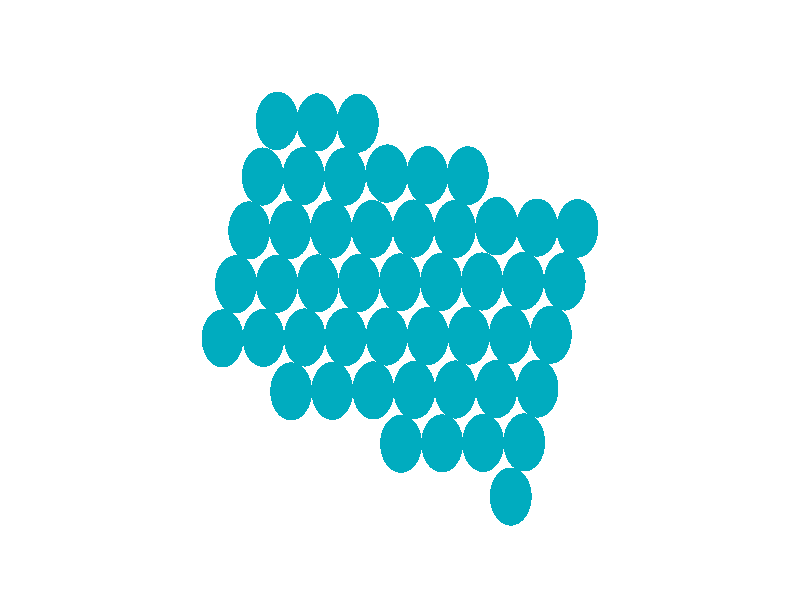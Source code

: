 #include "colors.inc"
#include "finish.inc"

global_settings {assumed_gamma 1 max_trace_level 6}
background {color White}
camera {orthographic
  right -47.47*x up 25.61*y
  direction 1.00*z
  location <0,0,50.00> look_at <0,0,0>}
light_source {<  2.00,   3.00,  40.00> color White
  area_light <0.70, 0, 0>, <0, 0.70, 0>, 3, 3
  adaptive 1 jitter}

#declare simple = finish {phong 0.7}
#declare pale = finish {ambient .5 diffuse .85 roughness .001 specular 0.200 }
#declare intermediate = finish {ambient 0.3 diffuse 0.6 specular 0.10 roughness 0.04 }
#declare vmd = finish {ambient .0 diffuse .65 phong 0.1 phong_size 40. specular 0.500 }
#declare jmol = finish {ambient .2 diffuse .6 specular 1 roughness .001 metallic}
#declare ase2 = finish {ambient 0.05 brilliance 3 diffuse 0.6 metallic specular 0.70 roughness 0.04 reflection 0.15}
#declare ase3 = finish {ambient .15 brilliance 2 diffuse .6 metallic specular 1. roughness .001 reflection .0}
#declare glass = finish {ambient .05 diffuse .3 specular 1. roughness .001}
#declare glass2 = finish {ambient .0 diffuse .3 specular 1. reflection .25 roughness .001}
#declare Rcell = 0.070;
#declare Rbond = 0.100;

#macro atom(LOC, R, COL, TRANS, FIN)
  sphere{LOC, R texture{pigment{color COL transmit TRANS} finish{FIN}}}
#end
#macro constrain(LOC, R, COL, TRANS FIN)
union{torus{R, Rcell rotate 45*z texture{pigment{color COL transmit TRANS} finish{FIN}}}
      torus{R, Rcell rotate -45*z texture{pigment{color COL transmit TRANS} finish{FIN}}}
      translate LOC}
#end

atom(< -7.35,   9.35, -12.67>, 0.28, rgb <1.00, 1.00, 1.00>, 0.0, simple) // #0 
atom(< -8.95,   2.97, -15.48>, 1.24, rgb <0.00, 0.41, 0.52>, 0.0, simple) // #1 
atom(<-10.53,  -1.64, -15.48>, 1.24, rgb <0.00, 0.41, 0.52>, 0.0, simple) // #2 
atom(< -5.66,  -1.60, -15.48>, 1.24, rgb <0.00, 0.41, 0.52>, 0.0, simple) // #3 
atom(< -7.31,   0.69, -15.48>, 1.24, rgb <0.00, 0.41, 0.52>, 0.0, simple) // #4 
atom(< -8.10,  -1.62, -14.07>, 1.24, rgb <0.00, 0.41, 0.52>, 0.0, simple) // #5 
atom(< -9.74,   0.67, -14.07>, 1.24, rgb <0.00, 0.41, 0.52>, 0.0, simple) // #6 
atom(< -4.87,   0.71, -14.07>, 1.24, rgb <0.00, 0.41, 0.52>, 0.0, simple) // #7 
atom(< -6.46,  -3.90, -14.07>, 1.24, rgb <0.00, 0.41, 0.52>, 0.0, simple) // #8 
atom(< -2.51,   7.53, -15.48>, 1.24, rgb <0.00, 0.41, 0.52>, 0.0, simple) // #9 
atom(< -4.08,   3.01, -15.48>, 1.24, rgb <0.00, 0.41, 0.52>, 0.0, simple) // #10 
atom(< -5.72,   5.29, -15.48>, 1.24, rgb <0.00, 0.41, 0.52>, 0.0, simple) // #11 
atom(< -7.32,   7.63, -15.48>, 1.24, rgb <0.00, 0.41, 0.52>, 0.0, simple) // #12 
atom(< -8.15,   5.27, -14.07>, 1.24, rgb <0.00, 0.41, 0.52>, 0.0, simple) // #13 
atom(< -3.26,   5.27, -14.07>, 1.24, rgb <0.00, 0.41, 0.52>, 0.0, simple) // #14 
atom(< -4.90,   7.58, -14.08>, 1.24, rgb <0.00, 0.41, 0.52>, 0.0, simple) // #15 
atom(< -6.51,   2.99, -14.07>, 1.24, rgb <0.00, 0.41, 0.52>, 0.0, simple) // #16 
atom(< -8.95,   2.97, -12.67>, 1.24, rgb <0.00, 0.41, 0.52>, 0.0, simple) // #17 
atom(<-10.53,  -1.64, -12.67>, 1.24, rgb <0.00, 0.41, 0.52>, 0.0, simple) // #18 
atom(< -5.66,  -1.60, -12.67>, 1.24, rgb <0.00, 0.41, 0.52>, 0.0, simple) // #19 
atom(< -7.31,   0.69, -12.67>, 1.24, rgb <0.00, 0.41, 0.52>, 0.0, simple) // #20 
atom(< -8.10,  -1.62, -11.26>, 1.24, rgb <0.00, 0.41, 0.52>, 0.0, simple) // #21 
atom(< -9.74,   0.67, -11.26>, 1.24, rgb <0.00, 0.41, 0.52>, 0.0, simple) // #22 
atom(< -4.87,   0.71, -11.26>, 1.24, rgb <0.00, 0.41, 0.52>, 0.0, simple) // #23 
atom(< -6.46,  -3.90, -11.26>, 1.24, rgb <0.00, 0.41, 0.52>, 0.0, simple) // #24 
atom(< -2.50,   7.56, -12.67>, 1.24, rgb <0.00, 0.41, 0.52>, 0.0, simple) // #25 
atom(< -4.08,   3.01, -12.67>, 1.24, rgb <0.00, 0.41, 0.52>, 0.0, simple) // #26 
atom(< -5.72,   5.29, -12.67>, 1.24, rgb <0.00, 0.41, 0.52>, 0.0, simple) // #27 
atom(< -7.27,   7.65, -12.67>, 1.24, rgb <0.00, 0.41, 0.52>, 0.0, simple) // #28 
atom(< -8.15,   5.27, -11.26>, 1.24, rgb <0.00, 0.41, 0.52>, 0.0, simple) // #29 
atom(< -3.26,   5.27, -11.26>, 1.24, rgb <0.00, 0.41, 0.52>, 0.0, simple) // #30 
atom(< -4.90,   7.58, -11.25>, 1.24, rgb <0.00, 0.41, 0.52>, 0.0, simple) // #31 
atom(< -6.51,   2.99, -11.26>, 1.24, rgb <0.00, 0.41, 0.52>, 0.0, simple) // #32 
atom(< -0.84,   7.10, -12.67>, 0.28, rgb <1.00, 1.00, 1.00>, 0.0, simple) // #33 
atom(< -2.43,   0.73, -15.48>, 1.24, rgb <0.00, 0.41, 0.52>, 0.0, simple) // #34 
atom(< -4.02,  -3.88, -15.48>, 1.24, rgb <0.00, 0.41, 0.52>, 0.0, simple) // #35 
atom(<  0.85,  -3.84, -15.48>, 1.24, rgb <0.00, 0.41, 0.52>, 0.0, simple) // #36 
atom(< -0.79,  -1.56, -15.48>, 1.24, rgb <0.00, 0.41, 0.52>, 0.0, simple) // #37 
atom(< -1.58,  -3.86, -14.07>, 1.24, rgb <0.00, 0.41, 0.52>, 0.0, simple) // #38 
atom(< -3.23,  -1.58, -14.07>, 1.24, rgb <0.00, 0.41, 0.52>, 0.0, simple) // #39 
atom(<  1.65,  -1.54, -14.07>, 1.24, rgb <0.00, 0.41, 0.52>, 0.0, simple) // #40 
atom(<  0.06,  -6.14, -14.07>, 1.24, rgb <0.00, 0.41, 0.52>, 0.0, simple) // #41 
atom(<  4.01,   5.29, -15.48>, 1.24, rgb <0.00, 0.41, 0.52>, 0.0, simple) // #42 
atom(<  2.44,   0.77, -15.48>, 1.24, rgb <0.00, 0.41, 0.52>, 0.0, simple) // #43 
atom(<  0.80,   3.05, -15.48>, 1.24, rgb <0.00, 0.41, 0.52>, 0.0, simple) // #44 
atom(< -0.80,   5.39, -15.48>, 1.24, rgb <0.00, 0.41, 0.52>, 0.0, simple) // #45 
atom(< -1.64,   3.03, -14.07>, 1.24, rgb <0.00, 0.41, 0.52>, 0.0, simple) // #46 
atom(<  3.25,   3.03, -14.07>, 1.24, rgb <0.00, 0.41, 0.52>, 0.0, simple) // #47 
atom(<  1.62,   5.33, -14.08>, 1.24, rgb <0.00, 0.41, 0.52>, 0.0, simple) // #48 
atom(<  0.00,   0.75, -14.07>, 1.24, rgb <0.00, 0.41, 0.52>, 0.0, simple) // #49 
atom(< -2.43,   0.73, -12.67>, 1.24, rgb <0.00, 0.41, 0.52>, 0.0, simple) // #50 
atom(< -4.02,  -3.88, -12.67>, 1.24, rgb <0.00, 0.41, 0.52>, 0.0, simple) // #51 
atom(<  0.85,  -3.84, -12.67>, 1.24, rgb <0.00, 0.41, 0.52>, 0.0, simple) // #52 
atom(< -0.79,  -1.56, -12.67>, 1.24, rgb <0.00, 0.41, 0.52>, 0.0, simple) // #53 
atom(< -1.58,  -3.86, -11.26>, 1.24, rgb <0.00, 0.41, 0.52>, 0.0, simple) // #54 
atom(< -3.23,  -1.58, -11.26>, 1.24, rgb <0.00, 0.41, 0.52>, 0.0, simple) // #55 
atom(<  1.65,  -1.54, -11.26>, 1.24, rgb <0.00, 0.41, 0.52>, 0.0, simple) // #56 
atom(<  0.06,  -6.14, -11.26>, 1.24, rgb <0.00, 0.41, 0.52>, 0.0, simple) // #57 
atom(<  4.02,   5.32, -12.67>, 1.24, rgb <0.00, 0.41, 0.52>, 0.0, simple) // #58 
atom(<  2.44,   0.77, -12.67>, 1.24, rgb <0.00, 0.41, 0.52>, 0.0, simple) // #59 
atom(<  0.80,   3.05, -12.67>, 1.24, rgb <0.00, 0.41, 0.52>, 0.0, simple) // #60 
atom(< -0.75,   5.40, -12.67>, 1.24, rgb <0.00, 0.41, 0.52>, 0.0, simple) // #61 
atom(< -1.64,   3.03, -11.26>, 1.24, rgb <0.00, 0.41, 0.52>, 0.0, simple) // #62 
atom(<  3.25,   3.03, -11.26>, 1.24, rgb <0.00, 0.41, 0.52>, 0.0, simple) // #63 
atom(<  1.62,   5.33, -11.25>, 1.24, rgb <0.00, 0.41, 0.52>, 0.0, simple) // #64 
atom(<  0.00,   0.75, -11.26>, 1.24, rgb <0.00, 0.41, 0.52>, 0.0, simple) // #65 
atom(<  5.68,   4.86, -12.67>, 0.28, rgb <1.00, 1.00, 1.00>, 0.0, simple) // #66 
atom(<  4.08,  -1.52, -15.48>, 1.24, rgb <0.00, 0.41, 0.52>, 0.0, simple) // #67 
atom(<  2.50,  -6.12, -15.48>, 1.24, rgb <0.00, 0.41, 0.52>, 0.0, simple) // #68 
atom(<  7.37,  -6.08, -15.48>, 1.24, rgb <0.00, 0.41, 0.52>, 0.0, simple) // #69 
atom(<  5.72,  -3.80, -15.48>, 1.24, rgb <0.00, 0.41, 0.52>, 0.0, simple) // #70 
atom(<  4.93,  -6.10, -14.07>, 1.24, rgb <0.00, 0.41, 0.52>, 0.0, simple) // #71 
atom(<  3.29,  -3.82, -14.07>, 1.24, rgb <0.00, 0.41, 0.52>, 0.0, simple) // #72 
atom(<  8.16,  -3.78, -14.07>, 1.24, rgb <0.00, 0.41, 0.52>, 0.0, simple) // #73 
atom(<  6.57,  -8.39, -14.07>, 1.24, rgb <0.00, 0.41, 0.52>, 0.0, simple) // #74 
atom(< 10.52,   3.05, -15.48>, 1.24, rgb <0.00, 0.41, 0.52>, 0.0, simple) // #75 
atom(<  8.95,  -1.48, -15.48>, 1.24, rgb <0.00, 0.41, 0.52>, 0.0, simple) // #76 
atom(<  7.31,   0.81, -15.48>, 1.24, rgb <0.00, 0.41, 0.52>, 0.0, simple) // #77 
atom(<  5.71,   3.14, -15.48>, 1.24, rgb <0.00, 0.41, 0.52>, 0.0, simple) // #78 
atom(<  4.87,   0.79, -14.07>, 1.24, rgb <0.00, 0.41, 0.52>, 0.0, simple) // #79 
atom(<  9.77,   0.79, -14.07>, 1.24, rgb <0.00, 0.41, 0.52>, 0.0, simple) // #80 
atom(<  8.13,   3.09, -14.08>, 1.24, rgb <0.00, 0.41, 0.52>, 0.0, simple) // #81 
atom(<  6.52,  -1.50, -14.07>, 1.24, rgb <0.00, 0.41, 0.52>, 0.0, simple) // #82 
atom(<  4.08,  -1.52, -12.67>, 1.24, rgb <0.00, 0.41, 0.52>, 0.0, simple) // #83 
atom(<  2.50,  -6.12, -12.67>, 1.24, rgb <0.00, 0.41, 0.52>, 0.0, simple) // #84 
atom(<  7.37,  -6.08, -12.67>, 1.24, rgb <0.00, 0.41, 0.52>, 0.0, simple) // #85 
atom(<  5.72,  -3.80, -12.67>, 1.24, rgb <0.00, 0.41, 0.52>, 0.0, simple) // #86 
atom(<  4.93,  -6.10, -11.26>, 1.24, rgb <0.00, 0.41, 0.52>, 0.0, simple) // #87 
atom(<  3.29,  -3.82, -11.26>, 1.24, rgb <0.00, 0.41, 0.52>, 0.0, simple) // #88 
atom(<  8.16,  -3.78, -11.26>, 1.24, rgb <0.00, 0.41, 0.52>, 0.0, simple) // #89 
atom(<  6.57,  -8.39, -11.26>, 1.24, rgb <0.00, 0.41, 0.52>, 0.0, simple) // #90 
atom(< 10.53,   3.07, -12.67>, 1.24, rgb <0.00, 0.41, 0.52>, 0.0, simple) // #91 
atom(<  8.95,  -1.48, -12.67>, 1.24, rgb <0.00, 0.41, 0.52>, 0.0, simple) // #92 
atom(<  7.31,   0.81, -12.67>, 1.24, rgb <0.00, 0.41, 0.52>, 0.0, simple) // #93 
atom(<  5.76,   3.16, -12.67>, 1.24, rgb <0.00, 0.41, 0.52>, 0.0, simple) // #94 
atom(<  4.87,   0.79, -11.26>, 1.24, rgb <0.00, 0.41, 0.52>, 0.0, simple) // #95 
atom(<  9.77,   0.79, -11.26>, 1.24, rgb <0.00, 0.41, 0.52>, 0.0, simple) // #96 
atom(<  8.13,   3.09, -11.25>, 1.24, rgb <0.00, 0.41, 0.52>, 0.0, simple) // #97 
atom(<  6.52,  -1.50, -11.26>, 1.24, rgb <0.00, 0.41, 0.52>, 0.0, simple) // #98 
atom(< -7.35,   9.35,  -7.04>, 0.28, rgb <1.00, 1.00, 1.00>, 0.0, simple) // #99 
atom(< -8.95,   2.97,  -9.85>, 1.24, rgb <0.00, 0.41, 0.52>, 0.0, simple) // #100 
atom(<-10.53,  -1.64,  -9.85>, 1.24, rgb <0.00, 0.41, 0.52>, 0.0, simple) // #101 
atom(< -5.66,  -1.60,  -9.85>, 1.24, rgb <0.00, 0.41, 0.52>, 0.0, simple) // #102 
atom(< -7.31,   0.69,  -9.85>, 1.24, rgb <0.00, 0.41, 0.52>, 0.0, simple) // #103 
atom(< -8.10,  -1.62,  -8.45>, 1.24, rgb <0.00, 0.41, 0.52>, 0.0, simple) // #104 
atom(< -9.74,   0.67,  -8.45>, 1.24, rgb <0.00, 0.41, 0.52>, 0.0, simple) // #105 
atom(< -4.87,   0.71,  -8.45>, 1.24, rgb <0.00, 0.41, 0.52>, 0.0, simple) // #106 
atom(< -6.46,  -3.90,  -8.45>, 1.24, rgb <0.00, 0.41, 0.52>, 0.0, simple) // #107 
atom(< -2.51,   7.53,  -9.85>, 1.24, rgb <0.00, 0.41, 0.52>, 0.0, simple) // #108 
atom(< -4.08,   3.01,  -9.85>, 1.24, rgb <0.00, 0.41, 0.52>, 0.0, simple) // #109 
atom(< -5.72,   5.29,  -9.85>, 1.24, rgb <0.00, 0.41, 0.52>, 0.0, simple) // #110 
atom(< -7.32,   7.63,  -9.85>, 1.24, rgb <0.00, 0.41, 0.52>, 0.0, simple) // #111 
atom(< -8.15,   5.27,  -8.45>, 1.24, rgb <0.00, 0.41, 0.52>, 0.0, simple) // #112 
atom(< -3.26,   5.27,  -8.45>, 1.24, rgb <0.00, 0.41, 0.52>, 0.0, simple) // #113 
atom(< -4.90,   7.58,  -8.45>, 1.24, rgb <0.00, 0.41, 0.52>, 0.0, simple) // #114 
atom(< -6.51,   2.99,  -8.45>, 1.24, rgb <0.00, 0.41, 0.52>, 0.0, simple) // #115 
atom(< -8.95,   2.97,  -7.04>, 1.24, rgb <0.00, 0.41, 0.52>, 0.0, simple) // #116 
atom(<-10.53,  -1.64,  -7.04>, 1.24, rgb <0.00, 0.41, 0.52>, 0.0, simple) // #117 
atom(< -5.66,  -1.60,  -7.04>, 1.24, rgb <0.00, 0.41, 0.52>, 0.0, simple) // #118 
atom(< -7.31,   0.69,  -7.04>, 1.24, rgb <0.00, 0.41, 0.52>, 0.0, simple) // #119 
atom(< -8.10,  -1.62,  -5.63>, 1.24, rgb <0.00, 0.41, 0.52>, 0.0, simple) // #120 
atom(< -9.74,   0.67,  -5.63>, 1.24, rgb <0.00, 0.41, 0.52>, 0.0, simple) // #121 
atom(< -4.87,   0.71,  -5.63>, 1.24, rgb <0.00, 0.41, 0.52>, 0.0, simple) // #122 
atom(< -6.46,  -3.90,  -5.63>, 1.24, rgb <0.00, 0.41, 0.52>, 0.0, simple) // #123 
atom(< -2.50,   7.56,  -7.04>, 1.24, rgb <0.00, 0.41, 0.52>, 0.0, simple) // #124 
atom(< -4.08,   3.01,  -7.04>, 1.24, rgb <0.00, 0.41, 0.52>, 0.0, simple) // #125 
atom(< -5.72,   5.29,  -7.04>, 1.24, rgb <0.00, 0.41, 0.52>, 0.0, simple) // #126 
atom(< -7.27,   7.65,  -7.04>, 1.24, rgb <0.00, 0.41, 0.52>, 0.0, simple) // #127 
atom(< -8.15,   5.27,  -5.63>, 1.24, rgb <0.00, 0.41, 0.52>, 0.0, simple) // #128 
atom(< -3.26,   5.27,  -5.63>, 1.24, rgb <0.00, 0.41, 0.52>, 0.0, simple) // #129 
atom(< -4.90,   7.58,  -5.63>, 1.24, rgb <0.00, 0.41, 0.52>, 0.0, simple) // #130 
atom(< -6.51,   2.99,  -5.63>, 1.24, rgb <0.00, 0.41, 0.52>, 0.0, simple) // #131 
atom(< -0.84,   7.10,  -7.04>, 0.28, rgb <1.00, 1.00, 1.00>, 0.0, simple) // #132 
atom(< -2.43,   0.73,  -9.85>, 1.24, rgb <0.00, 0.41, 0.52>, 0.0, simple) // #133 
atom(< -4.02,  -3.88,  -9.85>, 1.24, rgb <0.00, 0.41, 0.52>, 0.0, simple) // #134 
atom(<  0.85,  -3.84,  -9.85>, 1.24, rgb <0.00, 0.41, 0.52>, 0.0, simple) // #135 
atom(< -0.79,  -1.56,  -9.85>, 1.24, rgb <0.00, 0.41, 0.52>, 0.0, simple) // #136 
atom(< -1.58,  -3.86,  -8.45>, 1.24, rgb <0.00, 0.41, 0.52>, 0.0, simple) // #137 
atom(< -3.23,  -1.58,  -8.45>, 1.24, rgb <0.00, 0.41, 0.52>, 0.0, simple) // #138 
atom(<  1.65,  -1.54,  -8.45>, 1.24, rgb <0.00, 0.41, 0.52>, 0.0, simple) // #139 
atom(<  0.06,  -6.14,  -8.45>, 1.24, rgb <0.00, 0.41, 0.52>, 0.0, simple) // #140 
atom(<  4.01,   5.29,  -9.85>, 1.24, rgb <0.00, 0.41, 0.52>, 0.0, simple) // #141 
atom(<  2.44,   0.77,  -9.85>, 1.24, rgb <0.00, 0.41, 0.52>, 0.0, simple) // #142 
atom(<  0.80,   3.05,  -9.85>, 1.24, rgb <0.00, 0.41, 0.52>, 0.0, simple) // #143 
atom(< -0.80,   5.39,  -9.85>, 1.24, rgb <0.00, 0.41, 0.52>, 0.0, simple) // #144 
atom(< -1.64,   3.03,  -8.45>, 1.24, rgb <0.00, 0.41, 0.52>, 0.0, simple) // #145 
atom(<  3.25,   3.03,  -8.45>, 1.24, rgb <0.00, 0.41, 0.52>, 0.0, simple) // #146 
atom(<  1.62,   5.33,  -8.45>, 1.24, rgb <0.00, 0.41, 0.52>, 0.0, simple) // #147 
atom(<  0.00,   0.75,  -8.45>, 1.24, rgb <0.00, 0.41, 0.52>, 0.0, simple) // #148 
atom(< -2.43,   0.73,  -7.04>, 1.24, rgb <0.00, 0.41, 0.52>, 0.0, simple) // #149 
atom(< -4.02,  -3.88,  -7.04>, 1.24, rgb <0.00, 0.41, 0.52>, 0.0, simple) // #150 
atom(<  0.85,  -3.84,  -7.04>, 1.24, rgb <0.00, 0.41, 0.52>, 0.0, simple) // #151 
atom(< -0.79,  -1.56,  -7.04>, 1.24, rgb <0.00, 0.41, 0.52>, 0.0, simple) // #152 
atom(< -1.58,  -3.86,  -5.63>, 1.24, rgb <0.00, 0.41, 0.52>, 0.0, simple) // #153 
atom(< -3.23,  -1.58,  -5.63>, 1.24, rgb <0.00, 0.41, 0.52>, 0.0, simple) // #154 
atom(<  1.65,  -1.54,  -5.63>, 1.24, rgb <0.00, 0.41, 0.52>, 0.0, simple) // #155 
atom(<  0.06,  -6.14,  -5.63>, 1.24, rgb <0.00, 0.41, 0.52>, 0.0, simple) // #156 
atom(<  4.02,   5.32,  -7.04>, 1.24, rgb <0.00, 0.41, 0.52>, 0.0, simple) // #157 
atom(<  2.44,   0.77,  -7.04>, 1.24, rgb <0.00, 0.41, 0.52>, 0.0, simple) // #158 
atom(<  0.80,   3.05,  -7.04>, 1.24, rgb <0.00, 0.41, 0.52>, 0.0, simple) // #159 
atom(< -0.75,   5.40,  -7.04>, 1.24, rgb <0.00, 0.41, 0.52>, 0.0, simple) // #160 
atom(< -1.64,   3.03,  -5.63>, 1.24, rgb <0.00, 0.41, 0.52>, 0.0, simple) // #161 
atom(<  3.25,   3.03,  -5.63>, 1.24, rgb <0.00, 0.41, 0.52>, 0.0, simple) // #162 
atom(<  1.62,   5.33,  -5.63>, 1.24, rgb <0.00, 0.41, 0.52>, 0.0, simple) // #163 
atom(<  0.00,   0.75,  -5.63>, 1.24, rgb <0.00, 0.41, 0.52>, 0.0, simple) // #164 
atom(<  5.68,   4.86,  -7.04>, 0.28, rgb <1.00, 1.00, 1.00>, 0.0, simple) // #165 
atom(<  4.08,  -1.52,  -9.85>, 1.24, rgb <0.00, 0.41, 0.52>, 0.0, simple) // #166 
atom(<  2.50,  -6.12,  -9.85>, 1.24, rgb <0.00, 0.41, 0.52>, 0.0, simple) // #167 
atom(<  7.37,  -6.08,  -9.85>, 1.24, rgb <0.00, 0.41, 0.52>, 0.0, simple) // #168 
atom(<  5.72,  -3.80,  -9.85>, 1.24, rgb <0.00, 0.41, 0.52>, 0.0, simple) // #169 
atom(<  4.93,  -6.10,  -8.45>, 1.24, rgb <0.00, 0.41, 0.52>, 0.0, simple) // #170 
atom(<  3.29,  -3.82,  -8.45>, 1.24, rgb <0.00, 0.41, 0.52>, 0.0, simple) // #171 
atom(<  8.16,  -3.78,  -8.45>, 1.24, rgb <0.00, 0.41, 0.52>, 0.0, simple) // #172 
atom(<  6.57,  -8.39,  -8.45>, 1.24, rgb <0.00, 0.41, 0.52>, 0.0, simple) // #173 
atom(< 10.52,   3.05,  -9.85>, 1.24, rgb <0.00, 0.41, 0.52>, 0.0, simple) // #174 
atom(<  8.95,  -1.48,  -9.85>, 1.24, rgb <0.00, 0.41, 0.52>, 0.0, simple) // #175 
atom(<  7.31,   0.81,  -9.85>, 1.24, rgb <0.00, 0.41, 0.52>, 0.0, simple) // #176 
atom(<  5.71,   3.14,  -9.85>, 1.24, rgb <0.00, 0.41, 0.52>, 0.0, simple) // #177 
atom(<  4.87,   0.79,  -8.45>, 1.24, rgb <0.00, 0.41, 0.52>, 0.0, simple) // #178 
atom(<  9.77,   0.79,  -8.45>, 1.24, rgb <0.00, 0.41, 0.52>, 0.0, simple) // #179 
atom(<  8.13,   3.09,  -8.45>, 1.24, rgb <0.00, 0.41, 0.52>, 0.0, simple) // #180 
atom(<  6.52,  -1.50,  -8.45>, 1.24, rgb <0.00, 0.41, 0.52>, 0.0, simple) // #181 
atom(<  4.08,  -1.52,  -7.04>, 1.24, rgb <0.00, 0.41, 0.52>, 0.0, simple) // #182 
atom(<  2.50,  -6.12,  -7.04>, 1.24, rgb <0.00, 0.41, 0.52>, 0.0, simple) // #183 
atom(<  7.37,  -6.08,  -7.04>, 1.24, rgb <0.00, 0.41, 0.52>, 0.0, simple) // #184 
atom(<  5.72,  -3.80,  -7.04>, 1.24, rgb <0.00, 0.41, 0.52>, 0.0, simple) // #185 
atom(<  4.93,  -6.10,  -5.63>, 1.24, rgb <0.00, 0.41, 0.52>, 0.0, simple) // #186 
atom(<  3.29,  -3.82,  -5.63>, 1.24, rgb <0.00, 0.41, 0.52>, 0.0, simple) // #187 
atom(<  8.16,  -3.78,  -5.63>, 1.24, rgb <0.00, 0.41, 0.52>, 0.0, simple) // #188 
atom(<  6.57,  -8.39,  -5.63>, 1.24, rgb <0.00, 0.41, 0.52>, 0.0, simple) // #189 
atom(< 10.53,   3.07,  -7.04>, 1.24, rgb <0.00, 0.41, 0.52>, 0.0, simple) // #190 
atom(<  8.95,  -1.48,  -7.04>, 1.24, rgb <0.00, 0.41, 0.52>, 0.0, simple) // #191 
atom(<  7.31,   0.81,  -7.04>, 1.24, rgb <0.00, 0.41, 0.52>, 0.0, simple) // #192 
atom(<  5.76,   3.16,  -7.04>, 1.24, rgb <0.00, 0.41, 0.52>, 0.0, simple) // #193 
atom(<  4.87,   0.79,  -5.63>, 1.24, rgb <0.00, 0.41, 0.52>, 0.0, simple) // #194 
atom(<  9.77,   0.79,  -5.63>, 1.24, rgb <0.00, 0.41, 0.52>, 0.0, simple) // #195 
atom(<  8.13,   3.09,  -5.63>, 1.24, rgb <0.00, 0.41, 0.52>, 0.0, simple) // #196 
atom(<  6.52,  -1.50,  -5.63>, 1.24, rgb <0.00, 0.41, 0.52>, 0.0, simple) // #197 
atom(< -7.35,   9.35,  -1.41>, 0.28, rgb <1.00, 1.00, 1.00>, 0.0, simple) // #198 
atom(< -8.95,   2.97,  -4.23>, 1.24, rgb <0.00, 0.41, 0.52>, 0.0, simple) // #199 
atom(<-10.53,  -1.64,  -4.23>, 1.24, rgb <0.00, 0.41, 0.52>, 0.0, simple) // #200 
atom(< -5.66,  -1.60,  -4.23>, 1.24, rgb <0.00, 0.41, 0.52>, 0.0, simple) // #201 
atom(< -7.31,   0.69,  -4.23>, 1.24, rgb <0.00, 0.41, 0.52>, 0.0, simple) // #202 
atom(< -8.10,  -1.62,  -2.82>, 1.24, rgb <0.00, 0.41, 0.52>, 0.0, simple) // #203 
atom(< -9.74,   0.67,  -2.82>, 1.24, rgb <0.00, 0.41, 0.52>, 0.0, simple) // #204 
atom(< -4.87,   0.71,  -2.82>, 1.24, rgb <0.00, 0.41, 0.52>, 0.0, simple) // #205 
atom(< -6.46,  -3.90,  -2.82>, 1.24, rgb <0.00, 0.41, 0.52>, 0.0, simple) // #206 
atom(< -2.51,   7.53,  -4.23>, 1.24, rgb <0.00, 0.41, 0.52>, 0.0, simple) // #207 
atom(< -4.08,   3.01,  -4.23>, 1.24, rgb <0.00, 0.41, 0.52>, 0.0, simple) // #208 
atom(< -5.72,   5.29,  -4.23>, 1.24, rgb <0.00, 0.41, 0.52>, 0.0, simple) // #209 
atom(< -7.32,   7.63,  -4.23>, 1.24, rgb <0.00, 0.41, 0.52>, 0.0, simple) // #210 
atom(< -8.15,   5.27,  -2.82>, 1.24, rgb <0.00, 0.41, 0.52>, 0.0, simple) // #211 
atom(< -3.26,   5.27,  -2.82>, 1.24, rgb <0.00, 0.41, 0.52>, 0.0, simple) // #212 
atom(< -4.90,   7.58,  -2.83>, 1.24, rgb <0.00, 0.41, 0.52>, 0.0, simple) // #213 
atom(< -6.51,   2.99,  -2.82>, 1.24, rgb <0.00, 0.41, 0.52>, 0.0, simple) // #214 
atom(< -8.95,   2.97,  -1.41>, 1.24, rgb <0.00, 0.41, 0.52>, 0.0, simple) // #215 
atom(<-10.53,  -1.64,  -1.41>, 1.24, rgb <0.00, 0.41, 0.52>, 0.0, simple) // #216 
atom(< -5.66,  -1.60,  -1.41>, 1.24, rgb <0.00, 0.41, 0.52>, 0.0, simple) // #217 
atom(< -7.31,   0.69,  -1.41>, 1.24, rgb <0.00, 0.41, 0.52>, 0.0, simple) // #218 
atom(< -8.10,  -1.62,  -0.01>, 1.24, rgb <0.00, 0.41, 0.52>, 0.0, simple) // #219 
atom(< -9.74,   0.67,  -0.01>, 1.24, rgb <0.00, 0.41, 0.52>, 0.0, simple) // #220 
atom(< -4.87,   0.71,  -0.01>, 1.24, rgb <0.00, 0.41, 0.52>, 0.0, simple) // #221 
atom(< -6.46,  -3.90,  -0.01>, 1.24, rgb <0.00, 0.41, 0.52>, 0.0, simple) // #222 
atom(< -2.50,   7.56,  -1.41>, 1.24, rgb <0.00, 0.41, 0.52>, 0.0, simple) // #223 
atom(< -4.08,   3.01,  -1.41>, 1.24, rgb <0.00, 0.41, 0.52>, 0.0, simple) // #224 
atom(< -5.72,   5.29,  -1.41>, 1.24, rgb <0.00, 0.41, 0.52>, 0.0, simple) // #225 
atom(< -7.27,   7.65,  -1.41>, 1.24, rgb <0.00, 0.41, 0.52>, 0.0, simple) // #226 
atom(< -8.15,   5.27,  -0.01>, 1.24, rgb <0.00, 0.41, 0.52>, 0.0, simple) // #227 
atom(< -3.26,   5.27,  -0.01>, 1.24, rgb <0.00, 0.41, 0.52>, 0.0, simple) // #228 
atom(< -4.90,   7.58,   0.00>, 1.24, rgb <0.00, 0.41, 0.52>, 0.0, simple) // #229 
atom(< -6.51,   2.99,  -0.01>, 1.24, rgb <0.00, 0.41, 0.52>, 0.0, simple) // #230 
atom(< -0.84,   7.10,  -1.41>, 0.28, rgb <1.00, 1.00, 1.00>, 0.0, simple) // #231 
atom(< -2.43,   0.73,  -4.23>, 1.24, rgb <0.00, 0.41, 0.52>, 0.0, simple) // #232 
atom(< -4.02,  -3.88,  -4.23>, 1.24, rgb <0.00, 0.41, 0.52>, 0.0, simple) // #233 
atom(<  0.85,  -3.84,  -4.23>, 1.24, rgb <0.00, 0.41, 0.52>, 0.0, simple) // #234 
atom(< -0.79,  -1.56,  -4.23>, 1.24, rgb <0.00, 0.41, 0.52>, 0.0, simple) // #235 
atom(< -1.58,  -3.86,  -2.82>, 1.24, rgb <0.00, 0.41, 0.52>, 0.0, simple) // #236 
atom(< -3.23,  -1.58,  -2.82>, 1.24, rgb <0.00, 0.41, 0.52>, 0.0, simple) // #237 
atom(<  1.65,  -1.54,  -2.82>, 1.24, rgb <0.00, 0.41, 0.52>, 0.0, simple) // #238 
atom(<  0.06,  -6.14,  -2.82>, 1.24, rgb <0.00, 0.41, 0.52>, 0.0, simple) // #239 
atom(<  4.01,   5.29,  -4.23>, 1.24, rgb <0.00, 0.41, 0.52>, 0.0, simple) // #240 
atom(<  2.44,   0.77,  -4.23>, 1.24, rgb <0.00, 0.41, 0.52>, 0.0, simple) // #241 
atom(<  0.80,   3.05,  -4.23>, 1.24, rgb <0.00, 0.41, 0.52>, 0.0, simple) // #242 
atom(< -0.80,   5.39,  -4.23>, 1.24, rgb <0.00, 0.41, 0.52>, 0.0, simple) // #243 
atom(< -1.64,   3.03,  -2.82>, 1.24, rgb <0.00, 0.41, 0.52>, 0.0, simple) // #244 
atom(<  3.25,   3.03,  -2.82>, 1.24, rgb <0.00, 0.41, 0.52>, 0.0, simple) // #245 
atom(<  1.62,   5.33,  -2.83>, 1.24, rgb <0.00, 0.41, 0.52>, 0.0, simple) // #246 
atom(<  0.00,   0.75,  -2.82>, 1.24, rgb <0.00, 0.41, 0.52>, 0.0, simple) // #247 
atom(< -2.43,   0.73,  -1.41>, 1.24, rgb <0.00, 0.41, 0.52>, 0.0, simple) // #248 
atom(< -4.02,  -3.88,  -1.41>, 1.24, rgb <0.00, 0.41, 0.52>, 0.0, simple) // #249 
atom(<  0.85,  -3.84,  -1.41>, 1.24, rgb <0.00, 0.41, 0.52>, 0.0, simple) // #250 
atom(< -0.79,  -1.56,  -1.41>, 1.24, rgb <0.00, 0.41, 0.52>, 0.0, simple) // #251 
atom(< -1.58,  -3.86,  -0.01>, 1.24, rgb <0.00, 0.41, 0.52>, 0.0, simple) // #252 
atom(< -3.23,  -1.58,  -0.01>, 1.24, rgb <0.00, 0.41, 0.52>, 0.0, simple) // #253 
atom(<  1.65,  -1.54,  -0.01>, 1.24, rgb <0.00, 0.41, 0.52>, 0.0, simple) // #254 
atom(<  0.06,  -6.14,  -0.01>, 1.24, rgb <0.00, 0.41, 0.52>, 0.0, simple) // #255 
atom(<  4.02,   5.32,  -1.41>, 1.24, rgb <0.00, 0.41, 0.52>, 0.0, simple) // #256 
atom(<  2.44,   0.77,  -1.41>, 1.24, rgb <0.00, 0.41, 0.52>, 0.0, simple) // #257 
atom(<  0.80,   3.05,  -1.41>, 1.24, rgb <0.00, 0.41, 0.52>, 0.0, simple) // #258 
atom(< -0.75,   5.40,  -1.41>, 1.24, rgb <0.00, 0.41, 0.52>, 0.0, simple) // #259 
atom(< -1.64,   3.03,  -0.01>, 1.24, rgb <0.00, 0.41, 0.52>, 0.0, simple) // #260 
atom(<  3.25,   3.03,  -0.01>, 1.24, rgb <0.00, 0.41, 0.52>, 0.0, simple) // #261 
atom(<  1.62,   5.33,   0.00>, 1.24, rgb <0.00, 0.41, 0.52>, 0.0, simple) // #262 
atom(<  0.00,   0.75,  -0.01>, 1.24, rgb <0.00, 0.41, 0.52>, 0.0, simple) // #263 
atom(<  5.68,   4.86,  -1.41>, 0.28, rgb <1.00, 1.00, 1.00>, 0.0, simple) // #264 
atom(<  4.08,  -1.52,  -4.23>, 1.24, rgb <0.00, 0.41, 0.52>, 0.0, simple) // #265 
atom(<  2.50,  -6.12,  -4.23>, 1.24, rgb <0.00, 0.41, 0.52>, 0.0, simple) // #266 
atom(<  7.37,  -6.08,  -4.23>, 1.24, rgb <0.00, 0.41, 0.52>, 0.0, simple) // #267 
atom(<  5.72,  -3.80,  -4.23>, 1.24, rgb <0.00, 0.41, 0.52>, 0.0, simple) // #268 
atom(<  4.93,  -6.10,  -2.82>, 1.24, rgb <0.00, 0.41, 0.52>, 0.0, simple) // #269 
atom(<  3.29,  -3.82,  -2.82>, 1.24, rgb <0.00, 0.41, 0.52>, 0.0, simple) // #270 
atom(<  8.16,  -3.78,  -2.82>, 1.24, rgb <0.00, 0.41, 0.52>, 0.0, simple) // #271 
atom(<  6.57,  -8.39,  -2.82>, 1.24, rgb <0.00, 0.41, 0.52>, 0.0, simple) // #272 
atom(< 10.52,   3.05,  -4.23>, 1.24, rgb <0.00, 0.41, 0.52>, 0.0, simple) // #273 
atom(<  8.95,  -1.48,  -4.23>, 1.24, rgb <0.00, 0.41, 0.52>, 0.0, simple) // #274 
atom(<  7.31,   0.81,  -4.23>, 1.24, rgb <0.00, 0.41, 0.52>, 0.0, simple) // #275 
atom(<  5.71,   3.14,  -4.23>, 1.24, rgb <0.00, 0.41, 0.52>, 0.0, simple) // #276 
atom(<  4.87,   0.79,  -2.82>, 1.24, rgb <0.00, 0.41, 0.52>, 0.0, simple) // #277 
atom(<  9.77,   0.79,  -2.82>, 1.24, rgb <0.00, 0.41, 0.52>, 0.0, simple) // #278 
atom(<  8.13,   3.09,  -2.83>, 1.24, rgb <0.00, 0.41, 0.52>, 0.0, simple) // #279 
atom(<  6.52,  -1.50,  -2.82>, 1.24, rgb <0.00, 0.41, 0.52>, 0.0, simple) // #280 
atom(<  4.08,  -1.52,  -1.41>, 1.24, rgb <0.00, 0.41, 0.52>, 0.0, simple) // #281 
atom(<  2.50,  -6.12,  -1.41>, 1.24, rgb <0.00, 0.41, 0.52>, 0.0, simple) // #282 
atom(<  7.37,  -6.08,  -1.41>, 1.24, rgb <0.00, 0.41, 0.52>, 0.0, simple) // #283 
atom(<  5.72,  -3.80,  -1.41>, 1.24, rgb <0.00, 0.41, 0.52>, 0.0, simple) // #284 
atom(<  4.93,  -6.10,  -0.01>, 1.24, rgb <0.00, 0.41, 0.52>, 0.0, simple) // #285 
atom(<  3.29,  -3.82,  -0.01>, 1.24, rgb <0.00, 0.41, 0.52>, 0.0, simple) // #286 
atom(<  8.16,  -3.78,  -0.01>, 1.24, rgb <0.00, 0.41, 0.52>, 0.0, simple) // #287 
atom(<  6.57,  -8.39,  -0.01>, 1.24, rgb <0.00, 0.41, 0.52>, 0.0, simple) // #288 
atom(< 10.53,   3.07,  -1.41>, 1.24, rgb <0.00, 0.41, 0.52>, 0.0, simple) // #289 
atom(<  8.95,  -1.48,  -1.41>, 1.24, rgb <0.00, 0.41, 0.52>, 0.0, simple) // #290 
atom(<  7.31,   0.81,  -1.41>, 1.24, rgb <0.00, 0.41, 0.52>, 0.0, simple) // #291 
atom(<  5.76,   3.16,  -1.41>, 1.24, rgb <0.00, 0.41, 0.52>, 0.0, simple) // #292 
atom(<  4.87,   0.79,  -0.01>, 1.24, rgb <0.00, 0.41, 0.52>, 0.0, simple) // #293 
atom(<  9.77,   0.79,  -0.01>, 1.24, rgb <0.00, 0.41, 0.52>, 0.0, simple) // #294 
atom(<  8.13,   3.09,  -0.00>, 1.24, rgb <0.00, 0.41, 0.52>, 0.0, simple) // #295 
atom(<  6.52,  -1.50,  -0.01>, 1.24, rgb <0.00, 0.41, 0.52>, 0.0, simple) // #296 
